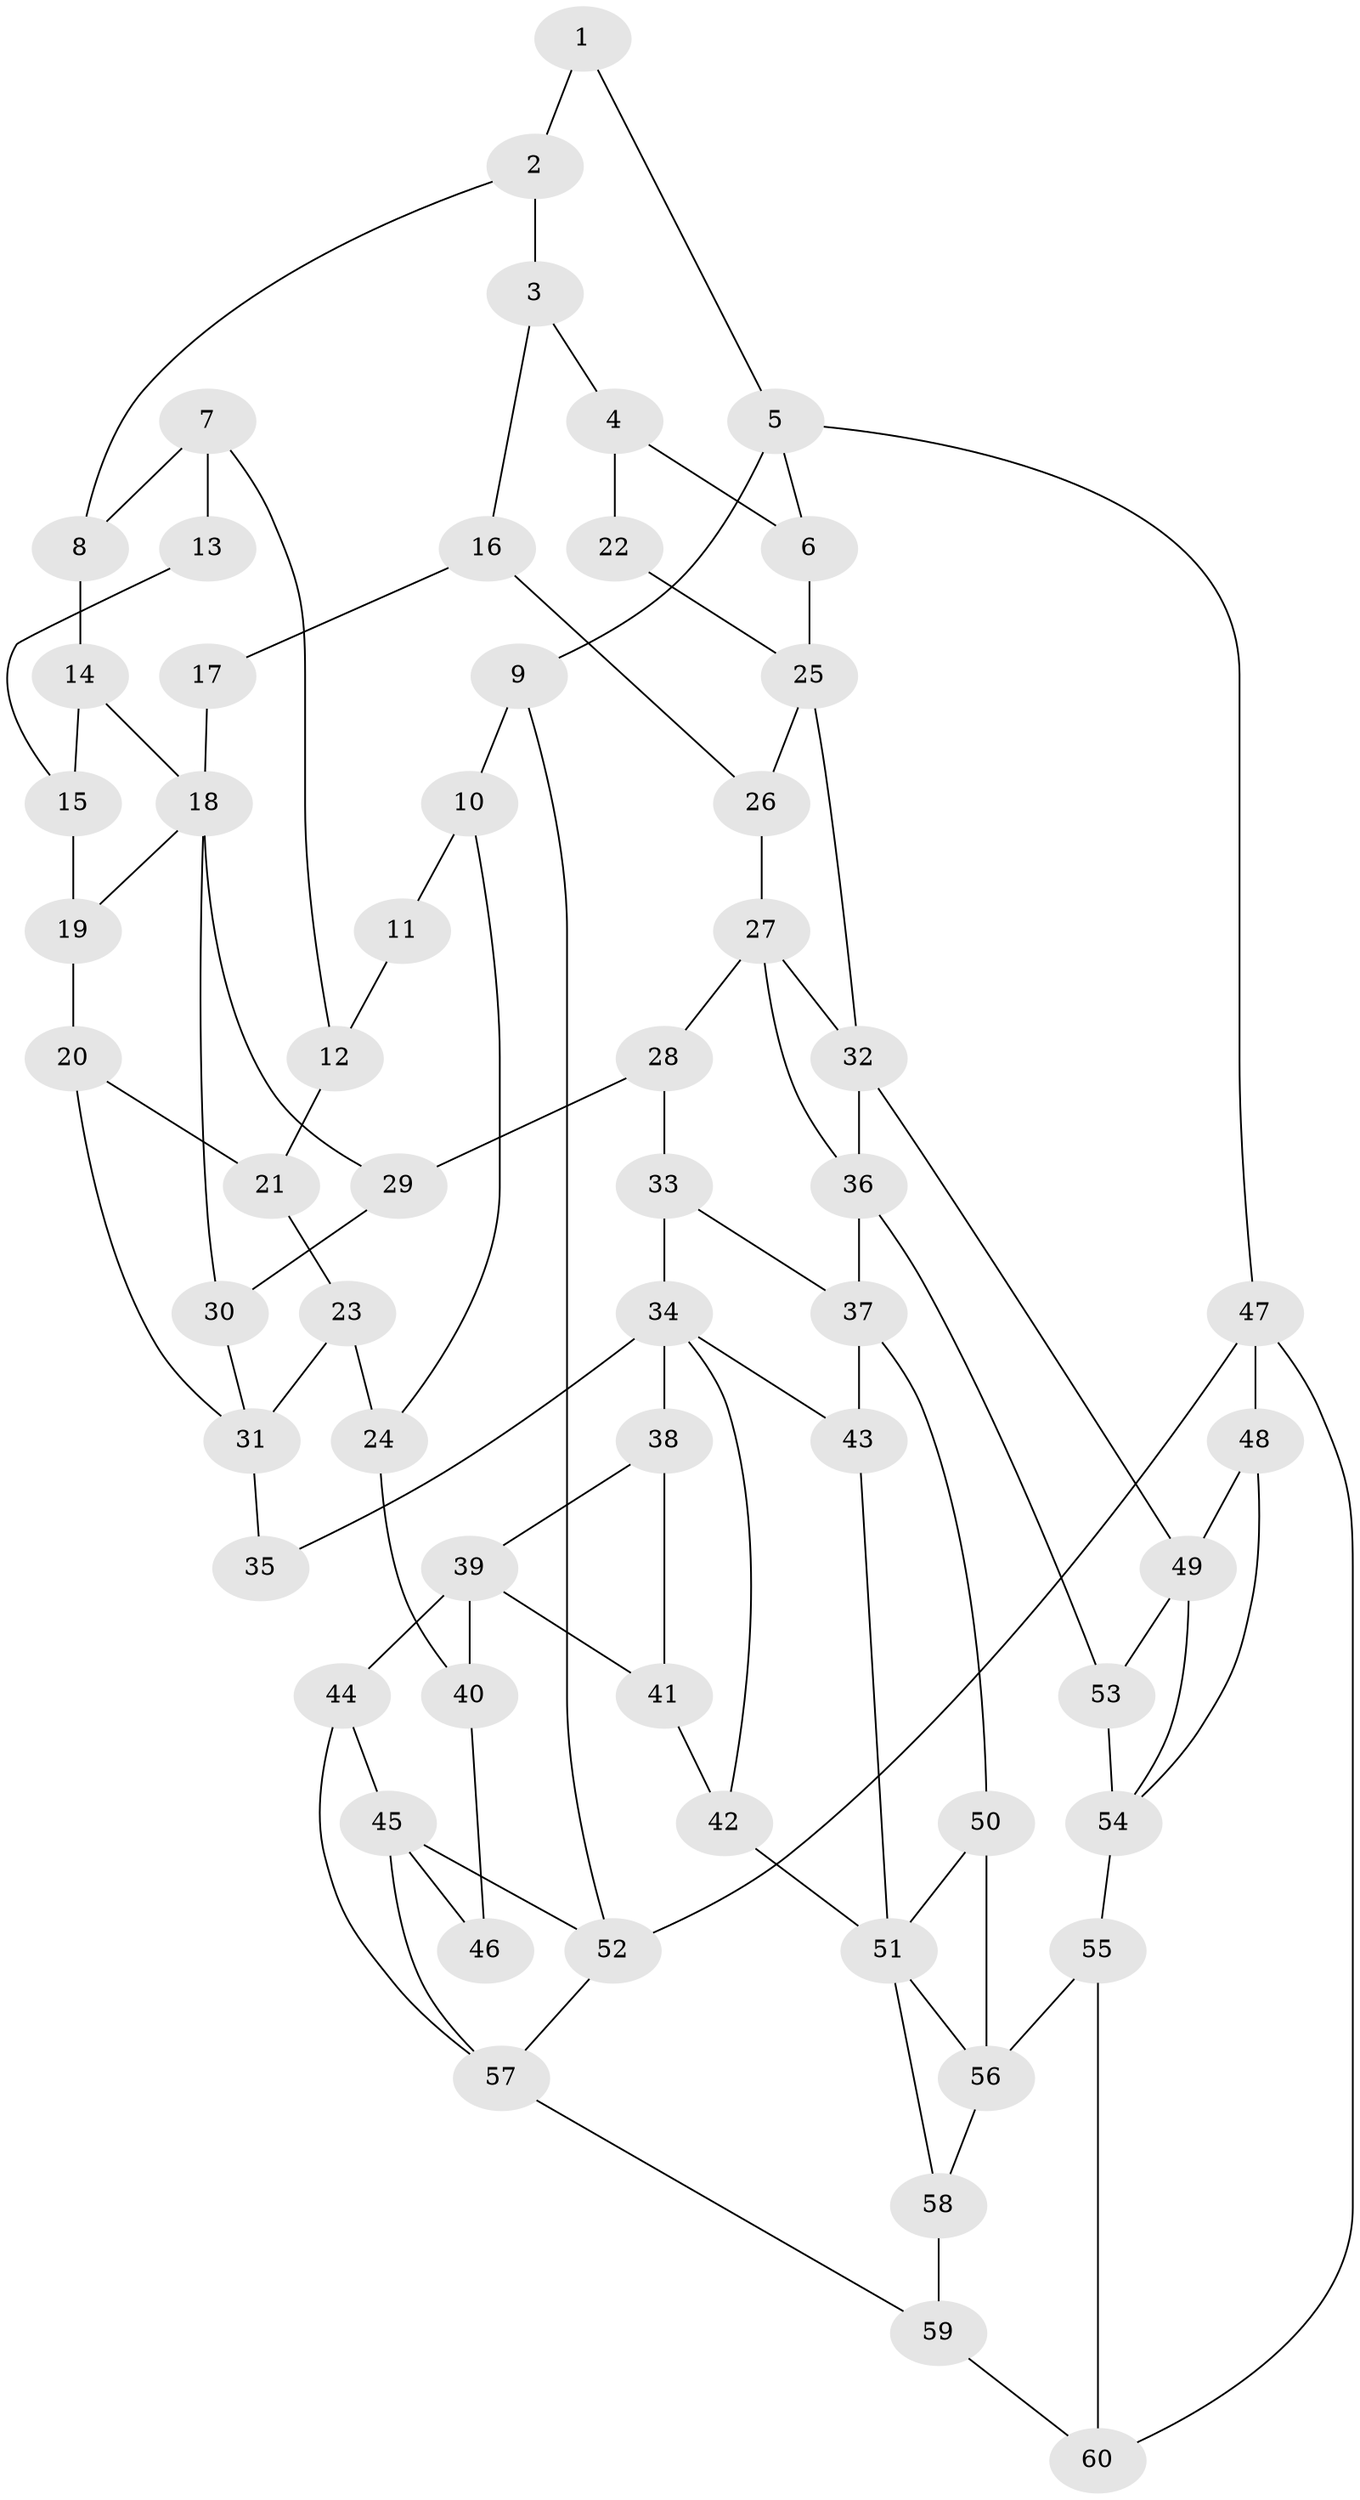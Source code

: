 // original degree distribution, {4: 0.175, 5: 0.625, 3: 0.025, 6: 0.175}
// Generated by graph-tools (version 1.1) at 2025/38/03/09/25 02:38:25]
// undirected, 60 vertices, 97 edges
graph export_dot {
graph [start="1"]
  node [color=gray90,style=filled];
  1;
  2;
  3;
  4;
  5;
  6;
  7;
  8;
  9;
  10;
  11;
  12;
  13;
  14;
  15;
  16;
  17;
  18;
  19;
  20;
  21;
  22;
  23;
  24;
  25;
  26;
  27;
  28;
  29;
  30;
  31;
  32;
  33;
  34;
  35;
  36;
  37;
  38;
  39;
  40;
  41;
  42;
  43;
  44;
  45;
  46;
  47;
  48;
  49;
  50;
  51;
  52;
  53;
  54;
  55;
  56;
  57;
  58;
  59;
  60;
  1 -- 2 [weight=1.0];
  1 -- 5 [weight=1.0];
  2 -- 3 [weight=1.0];
  2 -- 8 [weight=1.0];
  3 -- 4 [weight=1.0];
  3 -- 16 [weight=1.0];
  4 -- 6 [weight=1.0];
  4 -- 22 [weight=2.0];
  5 -- 6 [weight=1.0];
  5 -- 9 [weight=1.0];
  5 -- 47 [weight=1.0];
  6 -- 25 [weight=1.0];
  7 -- 8 [weight=1.0];
  7 -- 12 [weight=1.0];
  7 -- 13 [weight=2.0];
  8 -- 14 [weight=1.0];
  9 -- 10 [weight=2.0];
  9 -- 52 [weight=1.0];
  10 -- 11 [weight=2.0];
  10 -- 24 [weight=2.0];
  11 -- 12 [weight=1.0];
  12 -- 21 [weight=1.0];
  13 -- 15 [weight=1.0];
  14 -- 15 [weight=1.0];
  14 -- 18 [weight=1.0];
  15 -- 19 [weight=1.0];
  16 -- 17 [weight=1.0];
  16 -- 26 [weight=1.0];
  17 -- 18 [weight=2.0];
  18 -- 19 [weight=1.0];
  18 -- 29 [weight=1.0];
  18 -- 30 [weight=1.0];
  19 -- 20 [weight=1.0];
  20 -- 21 [weight=1.0];
  20 -- 31 [weight=1.0];
  21 -- 23 [weight=1.0];
  22 -- 25 [weight=1.0];
  23 -- 24 [weight=2.0];
  23 -- 31 [weight=2.0];
  24 -- 40 [weight=2.0];
  25 -- 26 [weight=1.0];
  25 -- 32 [weight=2.0];
  26 -- 27 [weight=1.0];
  27 -- 28 [weight=1.0];
  27 -- 32 [weight=1.0];
  27 -- 36 [weight=1.0];
  28 -- 29 [weight=1.0];
  28 -- 33 [weight=1.0];
  29 -- 30 [weight=1.0];
  30 -- 31 [weight=1.0];
  31 -- 35 [weight=2.0];
  32 -- 36 [weight=1.0];
  32 -- 49 [weight=2.0];
  33 -- 34 [weight=1.0];
  33 -- 37 [weight=1.0];
  34 -- 35 [weight=2.0];
  34 -- 38 [weight=1.0];
  34 -- 42 [weight=1.0];
  34 -- 43 [weight=1.0];
  36 -- 37 [weight=2.0];
  36 -- 53 [weight=1.0];
  37 -- 43 [weight=1.0];
  37 -- 50 [weight=1.0];
  38 -- 39 [weight=1.0];
  38 -- 41 [weight=1.0];
  39 -- 40 [weight=2.0];
  39 -- 41 [weight=1.0];
  39 -- 44 [weight=1.0];
  40 -- 46 [weight=2.0];
  41 -- 42 [weight=1.0];
  42 -- 51 [weight=1.0];
  43 -- 51 [weight=1.0];
  44 -- 45 [weight=1.0];
  44 -- 57 [weight=1.0];
  45 -- 46 [weight=2.0];
  45 -- 52 [weight=1.0];
  45 -- 57 [weight=2.0];
  47 -- 48 [weight=1.0];
  47 -- 52 [weight=1.0];
  47 -- 60 [weight=1.0];
  48 -- 49 [weight=1.0];
  48 -- 54 [weight=1.0];
  49 -- 53 [weight=2.0];
  49 -- 54 [weight=1.0];
  50 -- 51 [weight=1.0];
  50 -- 56 [weight=1.0];
  51 -- 56 [weight=1.0];
  51 -- 58 [weight=1.0];
  52 -- 57 [weight=1.0];
  53 -- 54 [weight=1.0];
  54 -- 55 [weight=2.0];
  55 -- 56 [weight=2.0];
  55 -- 60 [weight=1.0];
  56 -- 58 [weight=2.0];
  57 -- 59 [weight=2.0];
  58 -- 59 [weight=2.0];
  59 -- 60 [weight=1.0];
}
